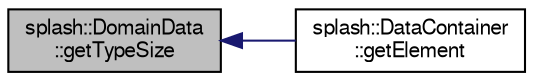 digraph "splash::DomainData::getTypeSize"
{
  edge [fontname="FreeSans",fontsize="10",labelfontname="FreeSans",labelfontsize="10"];
  node [fontname="FreeSans",fontsize="10",shape=record];
  rankdir="LR";
  Node1 [label="splash::DomainData\l::getTypeSize",height=0.2,width=0.4,color="black", fillcolor="grey75", style="filled" fontcolor="black"];
  Node1 -> Node2 [dir="back",color="midnightblue",fontsize="10",style="solid",fontname="FreeSans"];
  Node2 [label="splash::DataContainer\l::getElement",height=0.2,width=0.4,color="black", fillcolor="white", style="filled",URL="$classsplash_1_1_data_container.html#a3a67d3626aa01dcb33078f7b79822c3c"];
}
